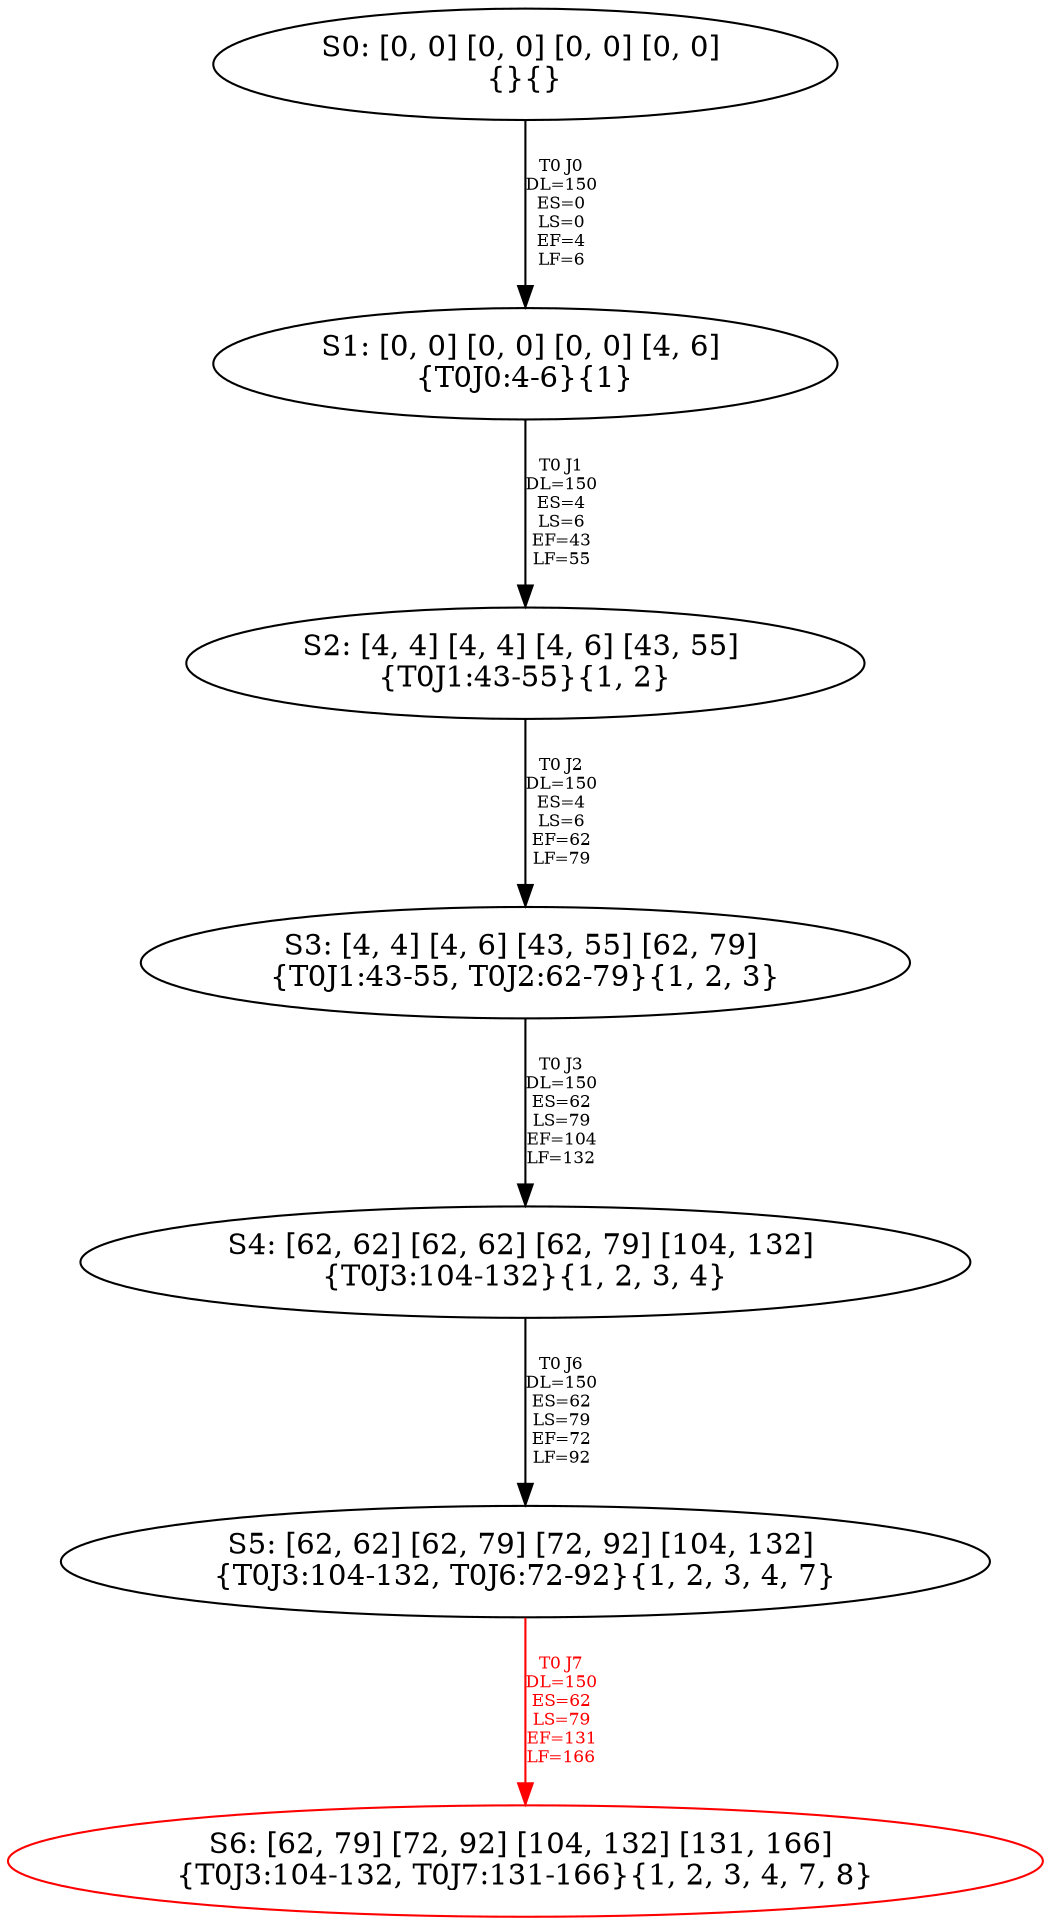 digraph {
	S0[label="S0: [0, 0] [0, 0] [0, 0] [0, 0] \n{}{}"];
	S1[label="S1: [0, 0] [0, 0] [0, 0] [4, 6] \n{T0J0:4-6}{1}"];
	S2[label="S2: [4, 4] [4, 4] [4, 6] [43, 55] \n{T0J1:43-55}{1, 2}"];
	S3[label="S3: [4, 4] [4, 6] [43, 55] [62, 79] \n{T0J1:43-55, T0J2:62-79}{1, 2, 3}"];
	S4[label="S4: [62, 62] [62, 62] [62, 79] [104, 132] \n{T0J3:104-132}{1, 2, 3, 4}"];
	S5[label="S5: [62, 62] [62, 79] [72, 92] [104, 132] \n{T0J3:104-132, T0J6:72-92}{1, 2, 3, 4, 7}"];
	S6[label="S6: [62, 79] [72, 92] [104, 132] [131, 166] \n{T0J3:104-132, T0J7:131-166}{1, 2, 3, 4, 7, 8}"];
	S0 -> S1[label="T0 J0\nDL=150\nES=0\nLS=0\nEF=4\nLF=6",fontsize=8];
	S1 -> S2[label="T0 J1\nDL=150\nES=4\nLS=6\nEF=43\nLF=55",fontsize=8];
	S2 -> S3[label="T0 J2\nDL=150\nES=4\nLS=6\nEF=62\nLF=79",fontsize=8];
	S3 -> S4[label="T0 J3\nDL=150\nES=62\nLS=79\nEF=104\nLF=132",fontsize=8];
	S4 -> S5[label="T0 J6\nDL=150\nES=62\nLS=79\nEF=72\nLF=92",fontsize=8];
	S5 -> S6[label="T0 J7\nDL=150\nES=62\nLS=79\nEF=131\nLF=166",color=Red,fontcolor=Red,fontsize=8];
S6[color=Red];
}
